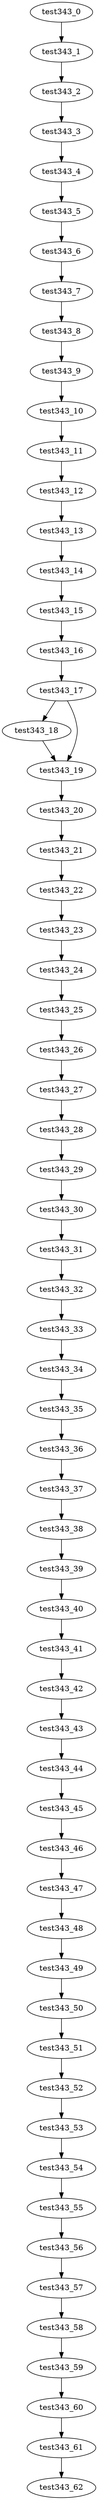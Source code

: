 digraph G {
test343_0->test343_1;
test343_1->test343_2;
test343_2->test343_3;
test343_3->test343_4;
test343_4->test343_5;
test343_5->test343_6;
test343_6->test343_7;
test343_7->test343_8;
test343_8->test343_9;
test343_9->test343_10;
test343_10->test343_11;
test343_11->test343_12;
test343_12->test343_13;
test343_13->test343_14;
test343_14->test343_15;
test343_15->test343_16;
test343_16->test343_17;
test343_17->test343_18;
test343_17->test343_19;
test343_18->test343_19;
test343_19->test343_20;
test343_20->test343_21;
test343_21->test343_22;
test343_22->test343_23;
test343_23->test343_24;
test343_24->test343_25;
test343_25->test343_26;
test343_26->test343_27;
test343_27->test343_28;
test343_28->test343_29;
test343_29->test343_30;
test343_30->test343_31;
test343_31->test343_32;
test343_32->test343_33;
test343_33->test343_34;
test343_34->test343_35;
test343_35->test343_36;
test343_36->test343_37;
test343_37->test343_38;
test343_38->test343_39;
test343_39->test343_40;
test343_40->test343_41;
test343_41->test343_42;
test343_42->test343_43;
test343_43->test343_44;
test343_44->test343_45;
test343_45->test343_46;
test343_46->test343_47;
test343_47->test343_48;
test343_48->test343_49;
test343_49->test343_50;
test343_50->test343_51;
test343_51->test343_52;
test343_52->test343_53;
test343_53->test343_54;
test343_54->test343_55;
test343_55->test343_56;
test343_56->test343_57;
test343_57->test343_58;
test343_58->test343_59;
test343_59->test343_60;
test343_60->test343_61;
test343_61->test343_62;

}
